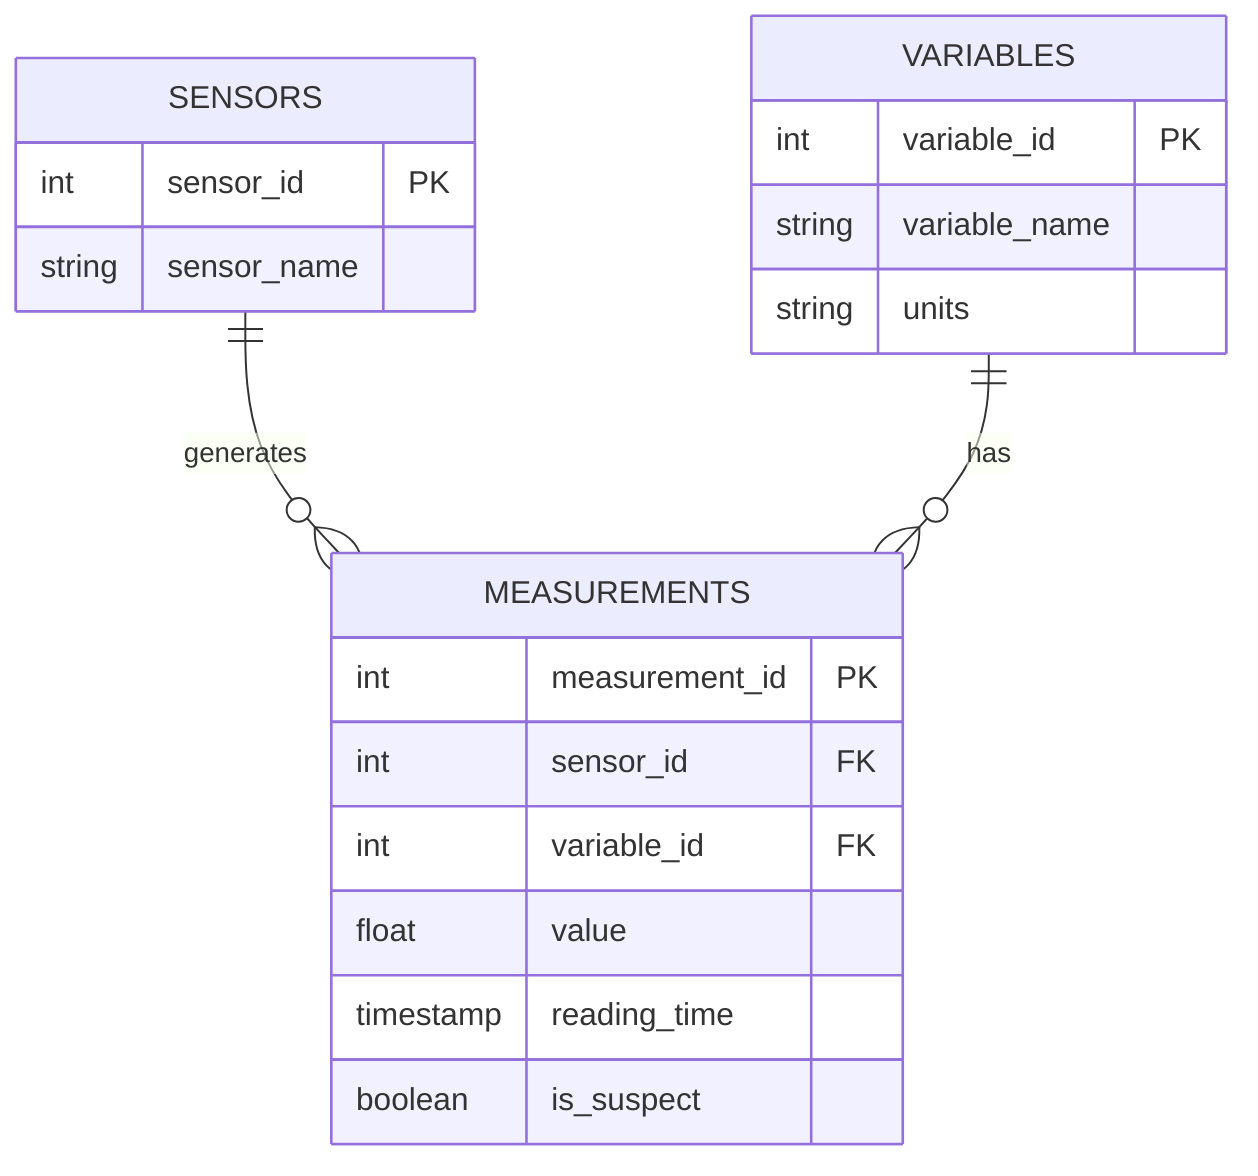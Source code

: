 erDiagram
    SENSORS {
        int sensor_id PK
        string sensor_name
    }
    VARIABLES {
        int variable_id PK
        string variable_name
        string units
    }
    MEASUREMENTS {
        int measurement_id PK
        int sensor_id FK
        int variable_id FK
        float value
        timestamp reading_time
        boolean is_suspect
    }
    SENSORS ||--o{ MEASUREMENTS : "generates"
    VARIABLES ||--o{ MEASUREMENTS : "has"